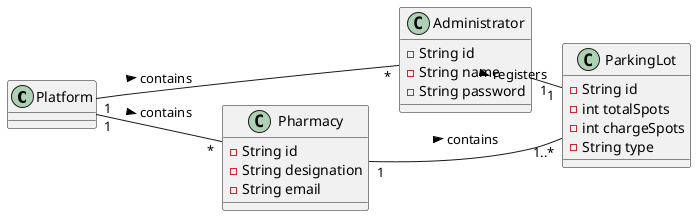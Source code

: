 @startuml

left to right direction

class Platform{
}

class Administrator{
  -String id
  -String name
  -String password
}

class Pharmacy {
  -String id
  -String designation
  -String email
}

class ParkingLot {
  -String id
  -int totalSpots
  -int chargeSpots
  -String type
}

Platform"1" -- "*"Pharmacy : contains >
Platform"1" -- "*"Administrator : contains >

Pharmacy"1" -- "1..*" ParkingLot : contains >

Administrator"1" - "1" ParkingLot : registers >
@enduml
